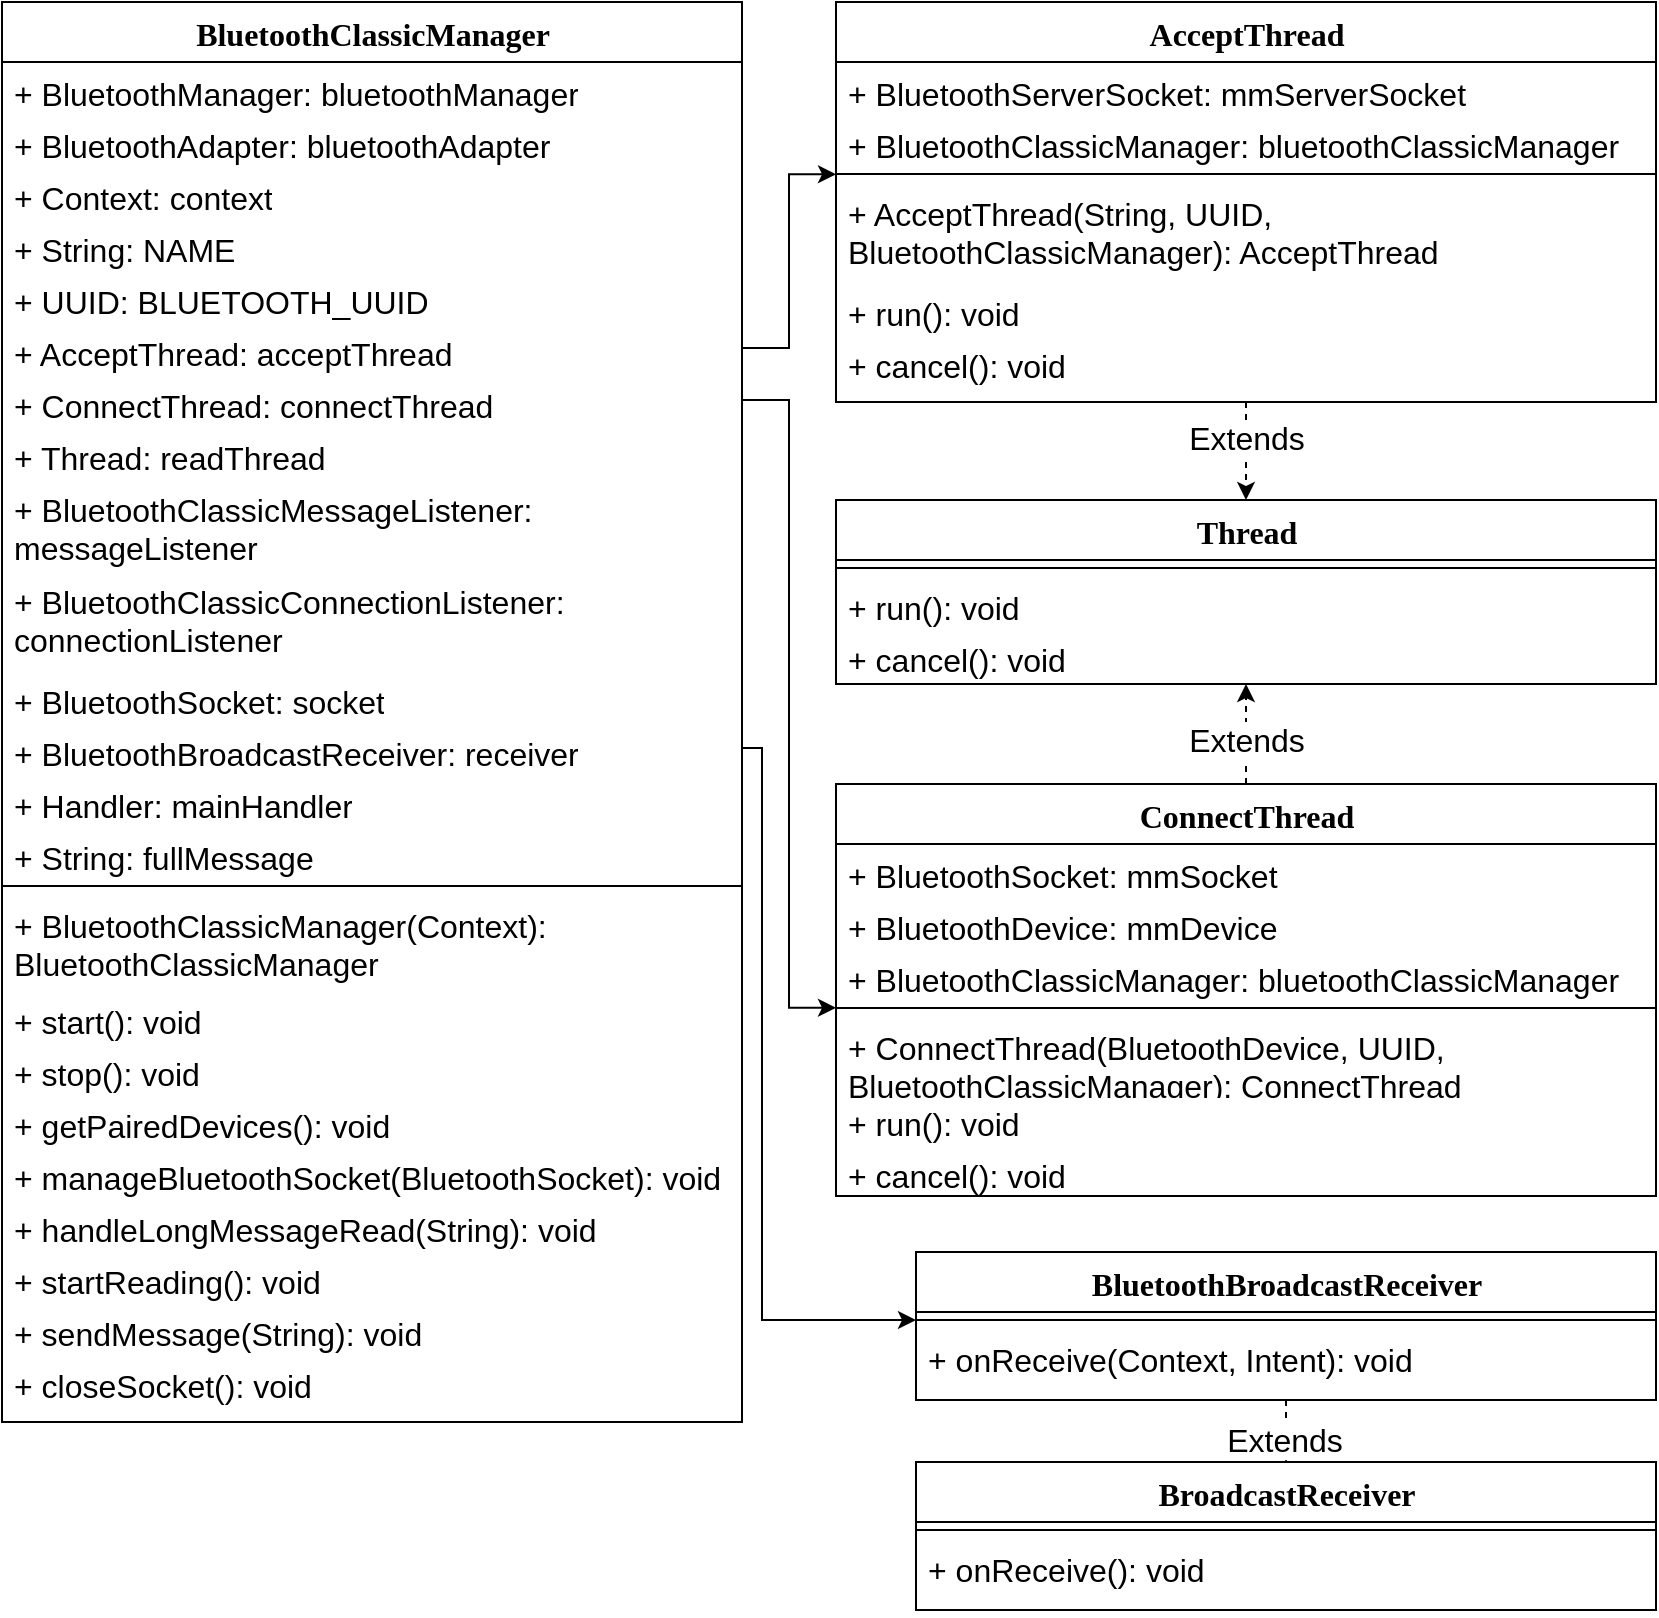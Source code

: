 <mxfile version="24.5.2" type="device">
  <diagram name="Page-1" id="9f46799a-70d6-7492-0946-bef42562c5a5">
    <mxGraphModel dx="2074" dy="1057" grid="1" gridSize="10" guides="1" tooltips="1" connect="1" arrows="1" fold="1" page="1" pageScale="1" pageWidth="827" pageHeight="1169" background="none" math="0" shadow="0">
      <root>
        <mxCell id="0" />
        <mxCell id="1" parent="0" />
        <mxCell id="78961159f06e98e8-17" value="BluetoothClassicManager" style="swimlane;html=1;fontStyle=1;align=center;verticalAlign=top;childLayout=stackLayout;horizontal=1;startSize=30;horizontalStack=0;resizeParent=1;resizeLast=0;collapsible=1;marginBottom=0;swimlaneFillColor=#ffffff;rounded=0;shadow=0;comic=0;labelBackgroundColor=none;strokeWidth=1;fillColor=none;fontFamily=Verdana;fontSize=16;" parent="1" vertex="1">
          <mxGeometry width="370" height="710" as="geometry" />
        </mxCell>
        <mxCell id="78961159f06e98e8-21" value="+ BluetoothManager: bluetoothManager" style="text;html=1;strokeColor=none;fillColor=none;align=left;verticalAlign=top;spacingLeft=4;spacingRight=4;whiteSpace=wrap;overflow=hidden;rotatable=0;points=[[0,0.5],[1,0.5]];portConstraint=eastwest;fontSize=16;" parent="78961159f06e98e8-17" vertex="1">
          <mxGeometry y="30" width="370" height="26" as="geometry" />
        </mxCell>
        <mxCell id="78961159f06e98e8-23" value="+ BluetoothAdapter: bluetoothAdapter" style="text;html=1;strokeColor=none;fillColor=none;align=left;verticalAlign=top;spacingLeft=4;spacingRight=4;whiteSpace=wrap;overflow=hidden;rotatable=0;points=[[0,0.5],[1,0.5]];portConstraint=eastwest;fontSize=16;" parent="78961159f06e98e8-17" vertex="1">
          <mxGeometry y="56" width="370" height="26" as="geometry" />
        </mxCell>
        <mxCell id="78961159f06e98e8-25" value="+ Context: context" style="text;html=1;strokeColor=none;fillColor=none;align=left;verticalAlign=top;spacingLeft=4;spacingRight=4;whiteSpace=wrap;overflow=hidden;rotatable=0;points=[[0,0.5],[1,0.5]];portConstraint=eastwest;fontSize=16;" parent="78961159f06e98e8-17" vertex="1">
          <mxGeometry y="82" width="370" height="26" as="geometry" />
        </mxCell>
        <mxCell id="78961159f06e98e8-24" value="+ String: NAME" style="text;html=1;strokeColor=none;fillColor=none;align=left;verticalAlign=top;spacingLeft=4;spacingRight=4;whiteSpace=wrap;overflow=hidden;rotatable=0;points=[[0,0.5],[1,0.5]];portConstraint=eastwest;fontSize=16;" parent="78961159f06e98e8-17" vertex="1">
          <mxGeometry y="108" width="370" height="26" as="geometry" />
        </mxCell>
        <mxCell id="rfIujgWQdadExlDQzemH-1" value="+ UUID: BLUETOOTH_UUID" style="text;html=1;strokeColor=none;fillColor=none;align=left;verticalAlign=top;spacingLeft=4;spacingRight=4;whiteSpace=wrap;overflow=hidden;rotatable=0;points=[[0,0.5],[1,0.5]];portConstraint=eastwest;fontSize=16;" parent="78961159f06e98e8-17" vertex="1">
          <mxGeometry y="134" width="370" height="26" as="geometry" />
        </mxCell>
        <mxCell id="rfIujgWQdadExlDQzemH-2" value="+ AcceptThread: acceptThread" style="text;html=1;strokeColor=none;fillColor=none;align=left;verticalAlign=top;spacingLeft=4;spacingRight=4;whiteSpace=wrap;overflow=hidden;rotatable=0;points=[[0,0.5],[1,0.5]];portConstraint=eastwest;fontSize=16;" parent="78961159f06e98e8-17" vertex="1">
          <mxGeometry y="160" width="370" height="26" as="geometry" />
        </mxCell>
        <mxCell id="rfIujgWQdadExlDQzemH-3" value="+ ConnectThread: connectThread" style="text;html=1;strokeColor=none;fillColor=none;align=left;verticalAlign=top;spacingLeft=4;spacingRight=4;whiteSpace=wrap;overflow=hidden;rotatable=0;points=[[0,0.5],[1,0.5]];portConstraint=eastwest;fontSize=16;" parent="78961159f06e98e8-17" vertex="1">
          <mxGeometry y="186" width="370" height="26" as="geometry" />
        </mxCell>
        <mxCell id="rfIujgWQdadExlDQzemH-4" value="+ Thread: readThread" style="text;html=1;strokeColor=none;fillColor=none;align=left;verticalAlign=top;spacingLeft=4;spacingRight=4;whiteSpace=wrap;overflow=hidden;rotatable=0;points=[[0,0.5],[1,0.5]];portConstraint=eastwest;fontSize=16;" parent="78961159f06e98e8-17" vertex="1">
          <mxGeometry y="212" width="370" height="26" as="geometry" />
        </mxCell>
        <mxCell id="rfIujgWQdadExlDQzemH-5" value="+ BluetoothClassicMessageListener: messageListener" style="text;html=1;strokeColor=none;fillColor=none;align=left;verticalAlign=top;spacingLeft=4;spacingRight=4;whiteSpace=wrap;overflow=hidden;rotatable=0;points=[[0,0.5],[1,0.5]];portConstraint=eastwest;fontSize=16;" parent="78961159f06e98e8-17" vertex="1">
          <mxGeometry y="238" width="370" height="46" as="geometry" />
        </mxCell>
        <mxCell id="rfIujgWQdadExlDQzemH-6" value="+ BluetoothClassicConnectionListener: connectionListener" style="text;html=1;strokeColor=none;fillColor=none;align=left;verticalAlign=top;spacingLeft=4;spacingRight=4;whiteSpace=wrap;overflow=hidden;rotatable=0;points=[[0,0.5],[1,0.5]];portConstraint=eastwest;fontSize=16;" parent="78961159f06e98e8-17" vertex="1">
          <mxGeometry y="284" width="370" height="50" as="geometry" />
        </mxCell>
        <mxCell id="rfIujgWQdadExlDQzemH-8" value="+ BluetoothSocket: socket" style="text;html=1;strokeColor=none;fillColor=none;align=left;verticalAlign=top;spacingLeft=4;spacingRight=4;whiteSpace=wrap;overflow=hidden;rotatable=0;points=[[0,0.5],[1,0.5]];portConstraint=eastwest;fontSize=16;" parent="78961159f06e98e8-17" vertex="1">
          <mxGeometry y="334" width="370" height="26" as="geometry" />
        </mxCell>
        <mxCell id="rfIujgWQdadExlDQzemH-9" value="+ BluetoothBroadcastReceiver: receiver" style="text;html=1;strokeColor=none;fillColor=none;align=left;verticalAlign=top;spacingLeft=4;spacingRight=4;whiteSpace=wrap;overflow=hidden;rotatable=0;points=[[0,0.5],[1,0.5]];portConstraint=eastwest;fontSize=16;" parent="78961159f06e98e8-17" vertex="1">
          <mxGeometry y="360" width="370" height="26" as="geometry" />
        </mxCell>
        <mxCell id="rfIujgWQdadExlDQzemH-7" value="+ Handler: mainHandler" style="text;html=1;strokeColor=none;fillColor=none;align=left;verticalAlign=top;spacingLeft=4;spacingRight=4;whiteSpace=wrap;overflow=hidden;rotatable=0;points=[[0,0.5],[1,0.5]];portConstraint=eastwest;fontSize=16;" parent="78961159f06e98e8-17" vertex="1">
          <mxGeometry y="386" width="370" height="26" as="geometry" />
        </mxCell>
        <mxCell id="rfIujgWQdadExlDQzemH-10" value="+ String: fullMessage" style="text;html=1;strokeColor=none;fillColor=none;align=left;verticalAlign=top;spacingLeft=4;spacingRight=4;whiteSpace=wrap;overflow=hidden;rotatable=0;points=[[0,0.5],[1,0.5]];portConstraint=eastwest;fontSize=16;" parent="78961159f06e98e8-17" vertex="1">
          <mxGeometry y="412" width="370" height="26" as="geometry" />
        </mxCell>
        <mxCell id="78961159f06e98e8-19" value="" style="line;html=1;strokeWidth=1;fillColor=none;align=left;verticalAlign=middle;spacingTop=-1;spacingLeft=3;spacingRight=3;rotatable=0;labelPosition=right;points=[];portConstraint=eastwest;fontSize=16;" parent="78961159f06e98e8-17" vertex="1">
          <mxGeometry y="438" width="370" height="8" as="geometry" />
        </mxCell>
        <mxCell id="78961159f06e98e8-20" value="+ BluetoothClassicManager(Context): BluetoothClassicManager" style="text;html=1;strokeColor=none;fillColor=none;align=left;verticalAlign=top;spacingLeft=4;spacingRight=4;whiteSpace=wrap;overflow=hidden;rotatable=0;points=[[0,0.5],[1,0.5]];portConstraint=eastwest;fontSize=16;" parent="78961159f06e98e8-17" vertex="1">
          <mxGeometry y="446" width="370" height="48" as="geometry" />
        </mxCell>
        <mxCell id="78961159f06e98e8-27" value="+ start(): void" style="text;html=1;strokeColor=none;fillColor=none;align=left;verticalAlign=top;spacingLeft=4;spacingRight=4;whiteSpace=wrap;overflow=hidden;rotatable=0;points=[[0,0.5],[1,0.5]];portConstraint=eastwest;fontSize=16;" parent="78961159f06e98e8-17" vertex="1">
          <mxGeometry y="494" width="370" height="26" as="geometry" />
        </mxCell>
        <mxCell id="rfIujgWQdadExlDQzemH-11" value="+ stop(): void" style="text;html=1;strokeColor=none;fillColor=none;align=left;verticalAlign=top;spacingLeft=4;spacingRight=4;whiteSpace=wrap;overflow=hidden;rotatable=0;points=[[0,0.5],[1,0.5]];portConstraint=eastwest;fontSize=16;" parent="78961159f06e98e8-17" vertex="1">
          <mxGeometry y="520" width="370" height="26" as="geometry" />
        </mxCell>
        <mxCell id="rfIujgWQdadExlDQzemH-12" value="+ getPairedDevices(): void" style="text;html=1;strokeColor=none;fillColor=none;align=left;verticalAlign=top;spacingLeft=4;spacingRight=4;whiteSpace=wrap;overflow=hidden;rotatable=0;points=[[0,0.5],[1,0.5]];portConstraint=eastwest;fontSize=16;" parent="78961159f06e98e8-17" vertex="1">
          <mxGeometry y="546" width="370" height="26" as="geometry" />
        </mxCell>
        <mxCell id="rfIujgWQdadExlDQzemH-13" value="+ manageBluetoothSocket(BluetoothSocket): void" style="text;html=1;strokeColor=none;fillColor=none;align=left;verticalAlign=top;spacingLeft=4;spacingRight=4;whiteSpace=wrap;overflow=hidden;rotatable=0;points=[[0,0.5],[1,0.5]];portConstraint=eastwest;fontSize=16;" parent="78961159f06e98e8-17" vertex="1">
          <mxGeometry y="572" width="370" height="26" as="geometry" />
        </mxCell>
        <mxCell id="rfIujgWQdadExlDQzemH-14" value="+ handleLongMessageRead(String): void" style="text;html=1;strokeColor=none;fillColor=none;align=left;verticalAlign=top;spacingLeft=4;spacingRight=4;whiteSpace=wrap;overflow=hidden;rotatable=0;points=[[0,0.5],[1,0.5]];portConstraint=eastwest;fontSize=16;" parent="78961159f06e98e8-17" vertex="1">
          <mxGeometry y="598" width="370" height="26" as="geometry" />
        </mxCell>
        <mxCell id="rfIujgWQdadExlDQzemH-15" value="+ startReading(): void" style="text;html=1;strokeColor=none;fillColor=none;align=left;verticalAlign=top;spacingLeft=4;spacingRight=4;whiteSpace=wrap;overflow=hidden;rotatable=0;points=[[0,0.5],[1,0.5]];portConstraint=eastwest;fontSize=16;" parent="78961159f06e98e8-17" vertex="1">
          <mxGeometry y="624" width="370" height="26" as="geometry" />
        </mxCell>
        <mxCell id="rfIujgWQdadExlDQzemH-16" value="+ sendMessage(String): void" style="text;html=1;strokeColor=none;fillColor=none;align=left;verticalAlign=top;spacingLeft=4;spacingRight=4;whiteSpace=wrap;overflow=hidden;rotatable=0;points=[[0,0.5],[1,0.5]];portConstraint=eastwest;fontSize=16;" parent="78961159f06e98e8-17" vertex="1">
          <mxGeometry y="650" width="370" height="26" as="geometry" />
        </mxCell>
        <mxCell id="rfIujgWQdadExlDQzemH-17" value="+ closeSocket(): void" style="text;html=1;strokeColor=none;fillColor=none;align=left;verticalAlign=top;spacingLeft=4;spacingRight=4;whiteSpace=wrap;overflow=hidden;rotatable=0;points=[[0,0.5],[1,0.5]];portConstraint=eastwest;fontSize=16;" parent="78961159f06e98e8-17" vertex="1">
          <mxGeometry y="676" width="370" height="34" as="geometry" />
        </mxCell>
        <mxCell id="8y1gOmT-ZaV0fz_II6b5-13" style="edgeStyle=orthogonalEdgeStyle;rounded=0;orthogonalLoop=1;jettySize=auto;html=1;dashed=1;fontSize=16;" parent="1" source="rfIujgWQdadExlDQzemH-18" target="rfIujgWQdadExlDQzemH-48" edge="1">
          <mxGeometry relative="1" as="geometry" />
        </mxCell>
        <mxCell id="8y1gOmT-ZaV0fz_II6b5-14" value="Extends" style="edgeLabel;html=1;align=center;verticalAlign=middle;resizable=0;points=[];fontSize=16;" parent="8y1gOmT-ZaV0fz_II6b5-13" vertex="1" connectable="0">
          <mxGeometry x="-0.172" y="1" relative="1" as="geometry">
            <mxPoint as="offset" />
          </mxGeometry>
        </mxCell>
        <mxCell id="rfIujgWQdadExlDQzemH-18" value="BluetoothBroadcastReceiver" style="swimlane;html=1;fontStyle=1;align=center;verticalAlign=top;childLayout=stackLayout;horizontal=1;startSize=30;horizontalStack=0;resizeParent=1;resizeLast=0;collapsible=1;marginBottom=0;swimlaneFillColor=#ffffff;rounded=0;shadow=0;comic=0;labelBackgroundColor=none;strokeWidth=1;fillColor=none;fontFamily=Verdana;fontSize=16;" parent="1" vertex="1">
          <mxGeometry x="457" y="625" width="370" height="74" as="geometry" />
        </mxCell>
        <mxCell id="rfIujgWQdadExlDQzemH-33" value="" style="line;html=1;strokeWidth=1;fillColor=none;align=left;verticalAlign=middle;spacingTop=-1;spacingLeft=3;spacingRight=3;rotatable=0;labelPosition=right;points=[];portConstraint=eastwest;fontSize=16;" parent="rfIujgWQdadExlDQzemH-18" vertex="1">
          <mxGeometry y="30" width="370" height="8" as="geometry" />
        </mxCell>
        <mxCell id="rfIujgWQdadExlDQzemH-42" value="+ onReceive(Context, Intent): void" style="text;html=1;strokeColor=none;fillColor=none;align=left;verticalAlign=top;spacingLeft=4;spacingRight=4;whiteSpace=wrap;overflow=hidden;rotatable=0;points=[[0,0.5],[1,0.5]];portConstraint=eastwest;fontSize=16;" parent="rfIujgWQdadExlDQzemH-18" vertex="1">
          <mxGeometry y="38" width="370" height="36" as="geometry" />
        </mxCell>
        <mxCell id="8y1gOmT-ZaV0fz_II6b5-8" style="edgeStyle=orthogonalEdgeStyle;rounded=0;orthogonalLoop=1;jettySize=auto;html=1;curved=0;dashed=1;fontSize=16;" parent="1" source="rfIujgWQdadExlDQzemH-43" target="rfIujgWQdadExlDQzemH-67" edge="1">
          <mxGeometry relative="1" as="geometry" />
        </mxCell>
        <mxCell id="8y1gOmT-ZaV0fz_II6b5-10" value="Extends" style="edgeLabel;html=1;align=center;verticalAlign=middle;resizable=0;points=[];fontSize=16;" parent="8y1gOmT-ZaV0fz_II6b5-8" vertex="1" connectable="0">
          <mxGeometry x="-0.427" y="2" relative="1" as="geometry">
            <mxPoint x="-2" y="4" as="offset" />
          </mxGeometry>
        </mxCell>
        <mxCell id="rfIujgWQdadExlDQzemH-43" value="AcceptThread" style="swimlane;html=1;fontStyle=1;align=center;verticalAlign=top;childLayout=stackLayout;horizontal=1;startSize=30;horizontalStack=0;resizeParent=1;resizeLast=0;collapsible=1;marginBottom=0;swimlaneFillColor=#ffffff;rounded=0;shadow=0;comic=0;labelBackgroundColor=none;strokeWidth=1;fillColor=none;fontFamily=Verdana;fontSize=16;" parent="1" vertex="1">
          <mxGeometry x="417" width="410" height="200" as="geometry" />
        </mxCell>
        <mxCell id="rfIujgWQdadExlDQzemH-44" value="+ BluetoothServerSocket: mmServerSocket" style="text;html=1;strokeColor=none;fillColor=none;align=left;verticalAlign=top;spacingLeft=4;spacingRight=4;whiteSpace=wrap;overflow=hidden;rotatable=0;points=[[0,0.5],[1,0.5]];portConstraint=eastwest;fontSize=16;" parent="rfIujgWQdadExlDQzemH-43" vertex="1">
          <mxGeometry y="30" width="410" height="26" as="geometry" />
        </mxCell>
        <mxCell id="rfIujgWQdadExlDQzemH-53" value="+ BluetoothClassicManager: bluetoothClassicManager" style="text;html=1;strokeColor=none;fillColor=none;align=left;verticalAlign=top;spacingLeft=4;spacingRight=4;whiteSpace=wrap;overflow=hidden;rotatable=0;points=[[0,0.5],[1,0.5]];portConstraint=eastwest;fontSize=16;" parent="rfIujgWQdadExlDQzemH-43" vertex="1">
          <mxGeometry y="56" width="410" height="26" as="geometry" />
        </mxCell>
        <mxCell id="rfIujgWQdadExlDQzemH-45" value="" style="line;html=1;strokeWidth=1;fillColor=none;align=left;verticalAlign=middle;spacingTop=-1;spacingLeft=3;spacingRight=3;rotatable=0;labelPosition=right;points=[];portConstraint=eastwest;fontSize=16;" parent="rfIujgWQdadExlDQzemH-43" vertex="1">
          <mxGeometry y="82" width="410" height="8" as="geometry" />
        </mxCell>
        <mxCell id="rfIujgWQdadExlDQzemH-46" value="+ AcceptThread(String, UUID, BluetoothClassicManager): AcceptThread" style="text;html=1;strokeColor=none;fillColor=none;align=left;verticalAlign=top;spacingLeft=4;spacingRight=4;whiteSpace=wrap;overflow=hidden;rotatable=0;points=[[0,0.5],[1,0.5]];portConstraint=eastwest;fontSize=16;" parent="rfIujgWQdadExlDQzemH-43" vertex="1">
          <mxGeometry y="90" width="410" height="50" as="geometry" />
        </mxCell>
        <mxCell id="rfIujgWQdadExlDQzemH-54" value="+ run(): void" style="text;html=1;strokeColor=none;fillColor=none;align=left;verticalAlign=top;spacingLeft=4;spacingRight=4;whiteSpace=wrap;overflow=hidden;rotatable=0;points=[[0,0.5],[1,0.5]];portConstraint=eastwest;fontSize=16;" parent="rfIujgWQdadExlDQzemH-43" vertex="1">
          <mxGeometry y="140" width="410" height="26" as="geometry" />
        </mxCell>
        <mxCell id="rfIujgWQdadExlDQzemH-55" value="+ cancel(): void" style="text;html=1;strokeColor=none;fillColor=none;align=left;verticalAlign=top;spacingLeft=4;spacingRight=4;whiteSpace=wrap;overflow=hidden;rotatable=0;points=[[0,0.5],[1,0.5]];portConstraint=eastwest;fontSize=16;" parent="rfIujgWQdadExlDQzemH-43" vertex="1">
          <mxGeometry y="166" width="410" height="34" as="geometry" />
        </mxCell>
        <mxCell id="rfIujgWQdadExlDQzemH-48" value="BroadcastReceiver" style="swimlane;html=1;fontStyle=1;align=center;verticalAlign=top;childLayout=stackLayout;horizontal=1;startSize=30;horizontalStack=0;resizeParent=1;resizeLast=0;collapsible=1;marginBottom=0;swimlaneFillColor=#ffffff;rounded=0;shadow=0;comic=0;labelBackgroundColor=none;strokeWidth=1;fillColor=none;fontFamily=Verdana;fontSize=16;" parent="1" vertex="1">
          <mxGeometry x="457" y="730" width="370" height="74" as="geometry" />
        </mxCell>
        <mxCell id="rfIujgWQdadExlDQzemH-49" value="" style="line;html=1;strokeWidth=1;fillColor=none;align=left;verticalAlign=middle;spacingTop=-1;spacingLeft=3;spacingRight=3;rotatable=0;labelPosition=right;points=[];portConstraint=eastwest;fontSize=16;" parent="rfIujgWQdadExlDQzemH-48" vertex="1">
          <mxGeometry y="30" width="370" height="8" as="geometry" />
        </mxCell>
        <mxCell id="rfIujgWQdadExlDQzemH-50" value="+ onReceive(): void" style="text;html=1;strokeColor=none;fillColor=none;align=left;verticalAlign=top;spacingLeft=4;spacingRight=4;whiteSpace=wrap;overflow=hidden;rotatable=0;points=[[0,0.5],[1,0.5]];portConstraint=eastwest;fontSize=16;" parent="rfIujgWQdadExlDQzemH-48" vertex="1">
          <mxGeometry y="38" width="370" height="36" as="geometry" />
        </mxCell>
        <mxCell id="8y1gOmT-ZaV0fz_II6b5-9" style="edgeStyle=orthogonalEdgeStyle;rounded=0;orthogonalLoop=1;jettySize=auto;html=1;dashed=1;fontSize=16;" parent="1" source="rfIujgWQdadExlDQzemH-58" target="rfIujgWQdadExlDQzemH-67" edge="1">
          <mxGeometry relative="1" as="geometry" />
        </mxCell>
        <mxCell id="8y1gOmT-ZaV0fz_II6b5-11" value="Extends" style="edgeLabel;html=1;align=center;verticalAlign=middle;resizable=0;points=[];fontSize=16;" parent="8y1gOmT-ZaV0fz_II6b5-9" vertex="1" connectable="0">
          <mxGeometry x="0.3" relative="1" as="geometry">
            <mxPoint y="10" as="offset" />
          </mxGeometry>
        </mxCell>
        <mxCell id="rfIujgWQdadExlDQzemH-58" value="ConnectThread" style="swimlane;html=1;fontStyle=1;align=center;verticalAlign=top;childLayout=stackLayout;horizontal=1;startSize=30;horizontalStack=0;resizeParent=1;resizeLast=0;collapsible=1;marginBottom=0;swimlaneFillColor=#ffffff;rounded=0;shadow=0;comic=0;labelBackgroundColor=none;strokeWidth=1;fillColor=none;fontFamily=Verdana;fontSize=16;" parent="1" vertex="1">
          <mxGeometry x="417" y="391" width="410" height="206" as="geometry" />
        </mxCell>
        <mxCell id="rfIujgWQdadExlDQzemH-59" value="+ BluetoothSocket: mmSocket" style="text;html=1;strokeColor=none;fillColor=none;align=left;verticalAlign=top;spacingLeft=4;spacingRight=4;whiteSpace=wrap;overflow=hidden;rotatable=0;points=[[0,0.5],[1,0.5]];portConstraint=eastwest;fontSize=16;" parent="rfIujgWQdadExlDQzemH-58" vertex="1">
          <mxGeometry y="30" width="410" height="26" as="geometry" />
        </mxCell>
        <mxCell id="rfIujgWQdadExlDQzemH-66" value="+ BluetoothDevice: mmDevice" style="text;html=1;strokeColor=none;fillColor=none;align=left;verticalAlign=top;spacingLeft=4;spacingRight=4;whiteSpace=wrap;overflow=hidden;rotatable=0;points=[[0,0.5],[1,0.5]];portConstraint=eastwest;fontSize=16;" parent="rfIujgWQdadExlDQzemH-58" vertex="1">
          <mxGeometry y="56" width="410" height="26" as="geometry" />
        </mxCell>
        <mxCell id="rfIujgWQdadExlDQzemH-60" value="+ BluetoothClassicManager: bluetoothClassicManager" style="text;html=1;strokeColor=none;fillColor=none;align=left;verticalAlign=top;spacingLeft=4;spacingRight=4;whiteSpace=wrap;overflow=hidden;rotatable=0;points=[[0,0.5],[1,0.5]];portConstraint=eastwest;fontSize=16;" parent="rfIujgWQdadExlDQzemH-58" vertex="1">
          <mxGeometry y="82" width="410" height="26" as="geometry" />
        </mxCell>
        <mxCell id="rfIujgWQdadExlDQzemH-61" value="" style="line;html=1;strokeWidth=1;fillColor=none;align=left;verticalAlign=middle;spacingTop=-1;spacingLeft=3;spacingRight=3;rotatable=0;labelPosition=right;points=[];portConstraint=eastwest;fontSize=16;" parent="rfIujgWQdadExlDQzemH-58" vertex="1">
          <mxGeometry y="108" width="410" height="8" as="geometry" />
        </mxCell>
        <mxCell id="rfIujgWQdadExlDQzemH-62" value="+ ConnectThread(BluetoothDevice, UUID, BluetoothClassicManager): ConnectThread" style="text;html=1;strokeColor=none;fillColor=none;align=left;verticalAlign=top;spacingLeft=4;spacingRight=4;whiteSpace=wrap;overflow=hidden;rotatable=0;points=[[0,0.5],[1,0.5]];portConstraint=eastwest;fontSize=16;" parent="rfIujgWQdadExlDQzemH-58" vertex="1">
          <mxGeometry y="116" width="410" height="38" as="geometry" />
        </mxCell>
        <mxCell id="rfIujgWQdadExlDQzemH-63" value="+ run(): void" style="text;html=1;strokeColor=none;fillColor=none;align=left;verticalAlign=top;spacingLeft=4;spacingRight=4;whiteSpace=wrap;overflow=hidden;rotatable=0;points=[[0,0.5],[1,0.5]];portConstraint=eastwest;fontSize=16;" parent="rfIujgWQdadExlDQzemH-58" vertex="1">
          <mxGeometry y="154" width="410" height="26" as="geometry" />
        </mxCell>
        <mxCell id="rfIujgWQdadExlDQzemH-64" value="+ cancel(): void" style="text;html=1;strokeColor=none;fillColor=none;align=left;verticalAlign=top;spacingLeft=4;spacingRight=4;whiteSpace=wrap;overflow=hidden;rotatable=0;points=[[0,0.5],[1,0.5]];portConstraint=eastwest;fontSize=16;" parent="rfIujgWQdadExlDQzemH-58" vertex="1">
          <mxGeometry y="180" width="410" height="26" as="geometry" />
        </mxCell>
        <mxCell id="rfIujgWQdadExlDQzemH-67" value="Thread" style="swimlane;html=1;fontStyle=1;align=center;verticalAlign=top;childLayout=stackLayout;horizontal=1;startSize=30;horizontalStack=0;resizeParent=1;resizeLast=0;collapsible=1;marginBottom=0;swimlaneFillColor=#ffffff;rounded=0;shadow=0;comic=0;labelBackgroundColor=none;strokeWidth=1;fillColor=none;fontFamily=Verdana;fontSize=16;" parent="1" vertex="1">
          <mxGeometry x="417" y="249" width="410" height="92" as="geometry" />
        </mxCell>
        <mxCell id="rfIujgWQdadExlDQzemH-71" value="" style="line;html=1;strokeWidth=1;fillColor=none;align=left;verticalAlign=middle;spacingTop=-1;spacingLeft=3;spacingRight=3;rotatable=0;labelPosition=right;points=[];portConstraint=eastwest;fontSize=16;" parent="rfIujgWQdadExlDQzemH-67" vertex="1">
          <mxGeometry y="30" width="410" height="8" as="geometry" />
        </mxCell>
        <mxCell id="rfIujgWQdadExlDQzemH-73" value="+ run(): void" style="text;html=1;strokeColor=none;fillColor=none;align=left;verticalAlign=top;spacingLeft=4;spacingRight=4;whiteSpace=wrap;overflow=hidden;rotatable=0;points=[[0,0.5],[1,0.5]];portConstraint=eastwest;fontSize=16;" parent="rfIujgWQdadExlDQzemH-67" vertex="1">
          <mxGeometry y="38" width="410" height="26" as="geometry" />
        </mxCell>
        <mxCell id="rfIujgWQdadExlDQzemH-74" value="+ cancel(): void" style="text;html=1;strokeColor=none;fillColor=none;align=left;verticalAlign=top;spacingLeft=4;spacingRight=4;whiteSpace=wrap;overflow=hidden;rotatable=0;points=[[0,0.5],[1,0.5]];portConstraint=eastwest;fontSize=16;" parent="rfIujgWQdadExlDQzemH-67" vertex="1">
          <mxGeometry y="64" width="410" height="26" as="geometry" />
        </mxCell>
        <mxCell id="8y1gOmT-ZaV0fz_II6b5-4" style="edgeStyle=orthogonalEdgeStyle;rounded=0;orthogonalLoop=1;jettySize=auto;html=1;fontSize=16;entryX=0;entryY=0.517;entryDx=0;entryDy=0;entryPerimeter=0;" parent="1" source="rfIujgWQdadExlDQzemH-2" target="rfIujgWQdadExlDQzemH-45" edge="1">
          <mxGeometry relative="1" as="geometry" />
        </mxCell>
        <mxCell id="8y1gOmT-ZaV0fz_II6b5-6" style="edgeStyle=orthogonalEdgeStyle;rounded=0;orthogonalLoop=1;jettySize=auto;html=1;entryX=0;entryY=0.486;entryDx=0;entryDy=0;entryPerimeter=0;fontSize=16;" parent="1" source="rfIujgWQdadExlDQzemH-3" target="rfIujgWQdadExlDQzemH-61" edge="1">
          <mxGeometry relative="1" as="geometry">
            <mxPoint x="400" y="420" as="targetPoint" />
          </mxGeometry>
        </mxCell>
        <mxCell id="1iXpiDs99ng7gjK0pJAV-2" style="edgeStyle=orthogonalEdgeStyle;rounded=0;orthogonalLoop=1;jettySize=auto;html=1;" parent="1" source="rfIujgWQdadExlDQzemH-9" target="rfIujgWQdadExlDQzemH-33" edge="1">
          <mxGeometry relative="1" as="geometry">
            <Array as="points">
              <mxPoint x="380" y="373" />
              <mxPoint x="380" y="659" />
            </Array>
          </mxGeometry>
        </mxCell>
      </root>
    </mxGraphModel>
  </diagram>
</mxfile>
